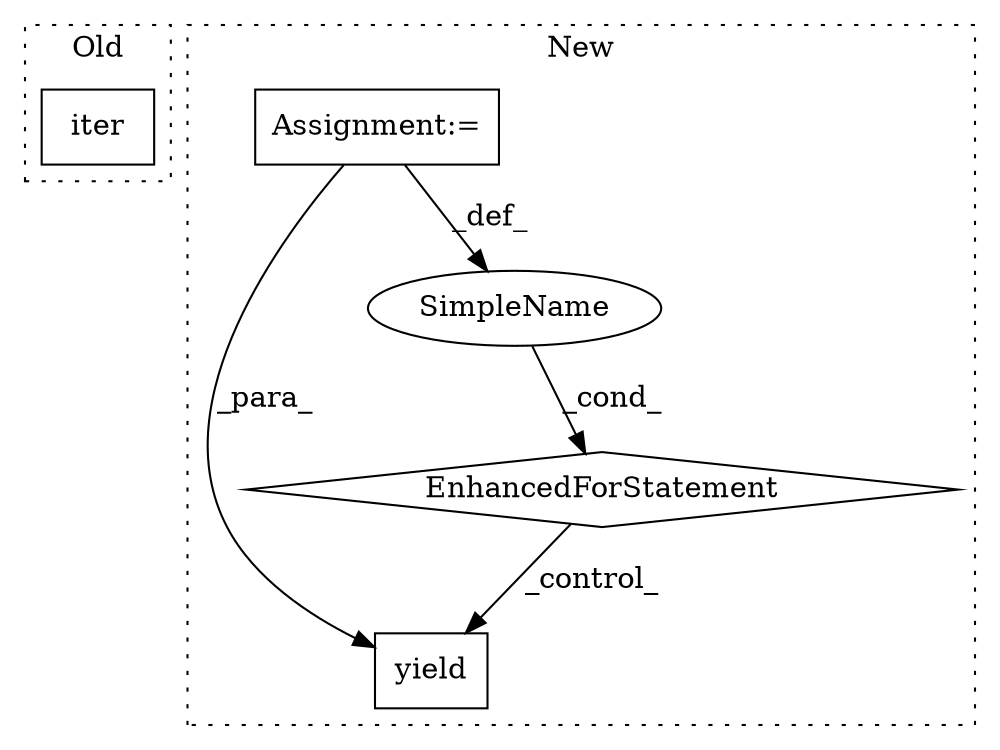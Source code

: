 digraph G {
subgraph cluster0 {
1 [label="iter" a="32" s="6106,6123" l="5,1" shape="box"];
label = "Old";
style="dotted";
}
subgraph cluster1 {
2 [label="yield" a="112" s="6497" l="7" shape="box"];
3 [label="Assignment:=" a="7" s="6314" l="1" shape="box"];
4 [label="EnhancedForStatement" a="70" s="6381,6487" l="63,2" shape="diamond"];
5 [label="SimpleName" a="42" s="6448" l="1" shape="ellipse"];
label = "New";
style="dotted";
}
3 -> 2 [label="_para_"];
3 -> 5 [label="_def_"];
4 -> 2 [label="_control_"];
5 -> 4 [label="_cond_"];
}
